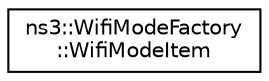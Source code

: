 digraph "Graphical Class Hierarchy"
{
 // LATEX_PDF_SIZE
  edge [fontname="Helvetica",fontsize="10",labelfontname="Helvetica",labelfontsize="10"];
  node [fontname="Helvetica",fontsize="10",shape=record];
  rankdir="LR";
  Node0 [label="ns3::WifiModeFactory\l::WifiModeItem",height=0.2,width=0.4,color="black", fillcolor="white", style="filled",URL="$structns3_1_1_wifi_mode_factory_1_1_wifi_mode_item.html",tooltip="This is the data associated to a unique WifiMode."];
}
